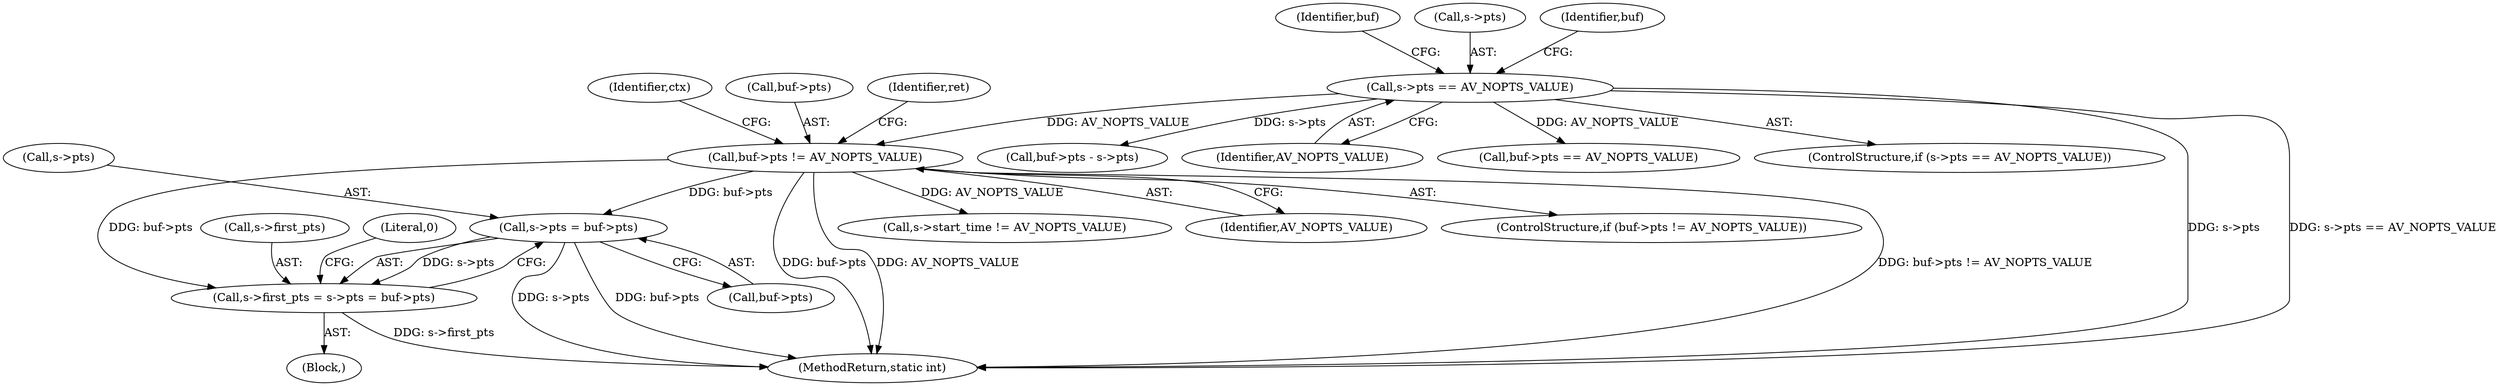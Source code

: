 digraph "0_FFmpeg_cdd5df8189ff1537f7abe8defe971f80602cc2d2@pointer" {
"1000225" [label="(Call,s->pts = buf->pts)"];
"1000145" [label="(Call,buf->pts != AV_NOPTS_VALUE)"];
"1000138" [label="(Call,s->pts == AV_NOPTS_VALUE)"];
"1000221" [label="(Call,s->first_pts = s->pts = buf->pts)"];
"1000222" [label="(Call,s->first_pts)"];
"1000263" [label="(Call,buf->pts - s->pts)"];
"1000145" [label="(Call,buf->pts != AV_NOPTS_VALUE)"];
"1000226" [label="(Call,s->pts)"];
"1000171" [label="(Call,s->start_time != AV_NOPTS_VALUE)"];
"1000229" [label="(Call,buf->pts)"];
"1000235" [label="(Identifier,ctx)"];
"1000246" [label="(Literal,0)"];
"1000138" [label="(Call,s->pts == AV_NOPTS_VALUE)"];
"1000147" [label="(Identifier,buf)"];
"1000221" [label="(Call,s->first_pts = s->pts = buf->pts)"];
"1000146" [label="(Call,buf->pts)"];
"1000139" [label="(Call,s->pts)"];
"1000220" [label="(Block,)"];
"1000142" [label="(Identifier,AV_NOPTS_VALUE)"];
"1000250" [label="(Identifier,buf)"];
"1000248" [label="(Call,buf->pts == AV_NOPTS_VALUE)"];
"1000149" [label="(Identifier,AV_NOPTS_VALUE)"];
"1000137" [label="(ControlStructure,if (s->pts == AV_NOPTS_VALUE))"];
"1000470" [label="(MethodReturn,static int)"];
"1000225" [label="(Call,s->pts = buf->pts)"];
"1000144" [label="(ControlStructure,if (buf->pts != AV_NOPTS_VALUE))"];
"1000152" [label="(Identifier,ret)"];
"1000225" -> "1000221"  [label="AST: "];
"1000225" -> "1000229"  [label="CFG: "];
"1000226" -> "1000225"  [label="AST: "];
"1000229" -> "1000225"  [label="AST: "];
"1000221" -> "1000225"  [label="CFG: "];
"1000225" -> "1000470"  [label="DDG: s->pts"];
"1000225" -> "1000470"  [label="DDG: buf->pts"];
"1000225" -> "1000221"  [label="DDG: s->pts"];
"1000145" -> "1000225"  [label="DDG: buf->pts"];
"1000145" -> "1000144"  [label="AST: "];
"1000145" -> "1000149"  [label="CFG: "];
"1000146" -> "1000145"  [label="AST: "];
"1000149" -> "1000145"  [label="AST: "];
"1000152" -> "1000145"  [label="CFG: "];
"1000235" -> "1000145"  [label="CFG: "];
"1000145" -> "1000470"  [label="DDG: AV_NOPTS_VALUE"];
"1000145" -> "1000470"  [label="DDG: buf->pts != AV_NOPTS_VALUE"];
"1000145" -> "1000470"  [label="DDG: buf->pts"];
"1000138" -> "1000145"  [label="DDG: AV_NOPTS_VALUE"];
"1000145" -> "1000171"  [label="DDG: AV_NOPTS_VALUE"];
"1000145" -> "1000221"  [label="DDG: buf->pts"];
"1000138" -> "1000137"  [label="AST: "];
"1000138" -> "1000142"  [label="CFG: "];
"1000139" -> "1000138"  [label="AST: "];
"1000142" -> "1000138"  [label="AST: "];
"1000147" -> "1000138"  [label="CFG: "];
"1000250" -> "1000138"  [label="CFG: "];
"1000138" -> "1000470"  [label="DDG: s->pts"];
"1000138" -> "1000470"  [label="DDG: s->pts == AV_NOPTS_VALUE"];
"1000138" -> "1000248"  [label="DDG: AV_NOPTS_VALUE"];
"1000138" -> "1000263"  [label="DDG: s->pts"];
"1000221" -> "1000220"  [label="AST: "];
"1000222" -> "1000221"  [label="AST: "];
"1000246" -> "1000221"  [label="CFG: "];
"1000221" -> "1000470"  [label="DDG: s->first_pts"];
}
